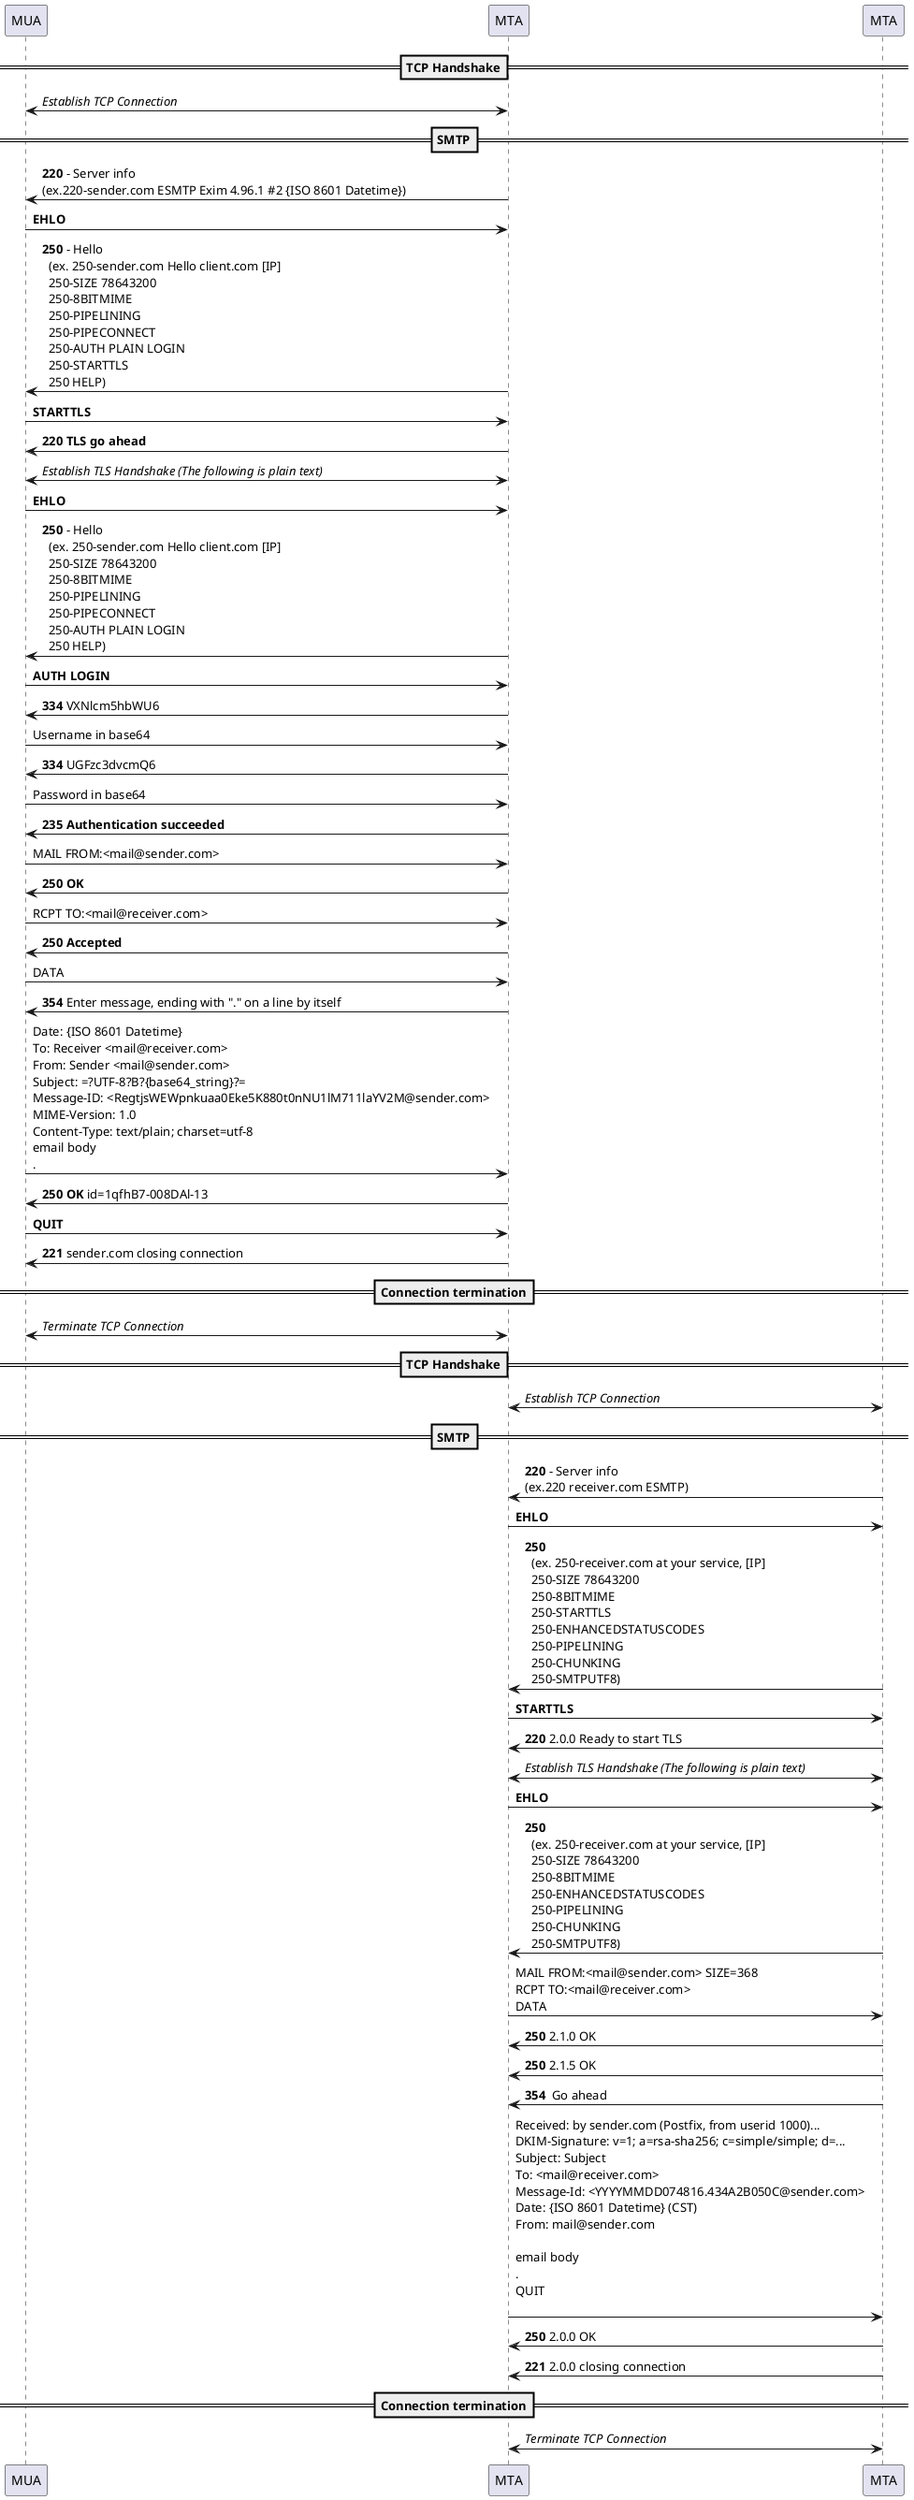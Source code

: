 @startuml
participant "MUA" as c
participant "MTA" as s
participant "MTA" as r
==TCP Handshake==
c<->s: //Establish TCP Connection//

==SMTP==
s->c: **220** - Server info \n(ex.220-sender.com ESMTP Exim 4.96.1 #2 {ISO 8601 Datetime})
c->s: **EHLO**
s->c: **250** - Hello \n  (ex. 250-sender.com Hello client.com [IP] \n  250-SIZE 78643200 \n  250-8BITMIME \n  250-PIPELINING \n  250-PIPECONNECT \n  250-AUTH PLAIN LOGIN \n  250-STARTTLS \n  250 HELP)
c->s: **STARTTLS**
s->c: **220 TLS go ahead**
s<->c: //Establish TLS Handshake (The following is plain text)//
c->s: **EHLO**
s->c: **250** - Hello \n  (ex. 250-sender.com Hello client.com [IP] \n  250-SIZE 78643200 \n  250-8BITMIME \n  250-PIPELINING \n  250-PIPECONNECT \n  250-AUTH PLAIN LOGIN \n  250 HELP)
c->s: **AUTH LOGIN**
s->c: **334** VXNlcm5hbWU6
c->s: Username in base64
s->c: **334** UGFzc3dvcmQ6
c->s: Password in base64
s->c: **235 Authentication succeeded**
c->s: MAIL FROM:<mail@sender.com>
s->c: **250 OK**
c->s: RCPT TO:<mail@receiver.com>
s->c: **250 Accepted**
c->s: DATA
s->c: **354** Enter message, ending with "." on a line by itself
c->s: Date: {ISO 8601 Datetime} \nTo: Receiver <mail@receiver.com> \nFrom: Sender <mail@sender.com> \nSubject: =?UTF-8?B?{base64_string}?= \nMessage-ID: <RegtjsWEWpnkuaa0Eke5K880t0nNU1lM711laYV2M@sender.com> \nMIME-Version: 1.0 \nContent-Type: text/plain; charset=utf-8 \nemail body \n.
s->c: **250 OK** id=1qfhB7-008DAl-13
c->s: **QUIT**
s->c: **221** sender.com closing connection

==Connection termination==
c<->s: //Terminate TCP Connection//



==TCP Handshake==
s<->r: //Establish TCP Connection//

==SMTP==
r->s: **220** - Server info \n(ex.220 receiver.com ESMTP)
s->r: **EHLO**
r->s: **250** \n  (ex. 250-receiver.com at your service, [IP] \n  250-SIZE 78643200 \n  250-8BITMIME \n  250-STARTTLS \n  250-ENHANCEDSTATUSCODES \n  250-PIPELINING \n  250-CHUNKING \n  250-SMTPUTF8)
s->r: **STARTTLS**
r->s: **220** 2.0.0 Ready to start TLS
s<->r: //Establish TLS Handshake (The following is plain text)//
s->r: **EHLO**
r->s: **250** \n  (ex. 250-receiver.com at your service, [IP] \n  250-SIZE 78643200 \n  250-8BITMIME \n  250-ENHANCEDSTATUSCODES \n  250-PIPELINING \n  250-CHUNKING \n  250-SMTPUTF8)
s->r: MAIL FROM:<mail@sender.com> SIZE=368 \nRCPT TO:<mail@receiver.com> \nDATA
r->s: **250** 2.1.0 OK
r->s: **250** 2.1.5 OK
r->s: **354**  Go ahead
s->r: Received: by sender.com (Postfix, from userid 1000)... \nDKIM-Signature: v=1; a=rsa-sha256; c=simple/simple; d=... \nSubject: Subject \nTo: <mail@receiver.com> \nMessage-Id: <YYYYMMDD074816.434A2B050C@sender.com> \nDate: {ISO 8601 Datetime} (CST) \nFrom: mail@sender.com \n \nemail body \n. \nQUIT \n
r->s: **250** 2.0.0 OK
r->s: **221** 2.0.0 closing connection



==Connection termination==
s<->r: //Terminate TCP Connection//

@enduml
